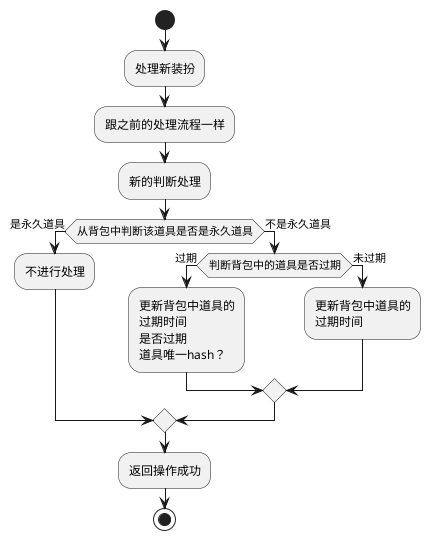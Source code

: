 @startuml
'https://plantuml.com/activity-diagram-beta

start
:处理新装扮;
:跟之前的处理流程一样;
:新的判断处理;
if (从背包中判断该道具是否是永久道具) then (是永久道具)
    :不进行处理;
else (不是永久道具)
    if (判断背包中的道具是否过期) then (过期)
        :更新背包中道具的\n过期时间\n是否过期\n道具唯一hash？;
    else (未过期)
        :更新背包中道具的\n过期时间;
    endif
endif
:返回操作成功;
stop

@enduml
